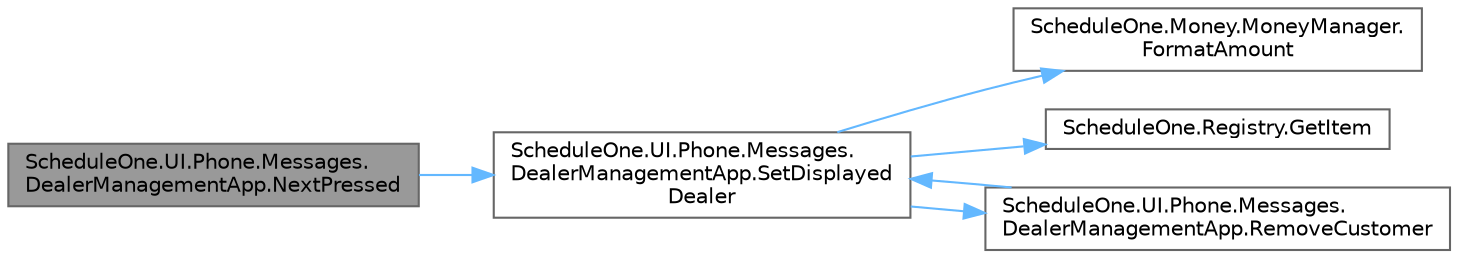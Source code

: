 digraph "ScheduleOne.UI.Phone.Messages.DealerManagementApp.NextPressed"
{
 // LATEX_PDF_SIZE
  bgcolor="transparent";
  edge [fontname=Helvetica,fontsize=10,labelfontname=Helvetica,labelfontsize=10];
  node [fontname=Helvetica,fontsize=10,shape=box,height=0.2,width=0.4];
  rankdir="LR";
  Node1 [id="Node000001",label="ScheduleOne.UI.Phone.Messages.\lDealerManagementApp.NextPressed",height=0.2,width=0.4,color="gray40", fillcolor="grey60", style="filled", fontcolor="black",tooltip=" "];
  Node1 -> Node2 [id="edge1_Node000001_Node000002",color="steelblue1",style="solid",tooltip=" "];
  Node2 [id="Node000002",label="ScheduleOne.UI.Phone.Messages.\lDealerManagementApp.SetDisplayed\lDealer",height=0.2,width=0.4,color="grey40", fillcolor="white", style="filled",URL="$class_schedule_one_1_1_u_i_1_1_phone_1_1_messages_1_1_dealer_management_app.html#a638ff40a8b273b5bae4ef08f926b2d5c",tooltip=" "];
  Node2 -> Node3 [id="edge2_Node000002_Node000003",color="steelblue1",style="solid",tooltip=" "];
  Node3 [id="Node000003",label="ScheduleOne.Money.MoneyManager.\lFormatAmount",height=0.2,width=0.4,color="grey40", fillcolor="white", style="filled",URL="$class_schedule_one_1_1_money_1_1_money_manager.html#a78b4073a7950bbf638996b8e16ac18e5",tooltip=" "];
  Node2 -> Node4 [id="edge3_Node000002_Node000004",color="steelblue1",style="solid",tooltip=" "];
  Node4 [id="Node000004",label="ScheduleOne.Registry.GetItem",height=0.2,width=0.4,color="grey40", fillcolor="white", style="filled",URL="$class_schedule_one_1_1_registry.html#ad08d598935d9438bdd2e1884e18de07c",tooltip=" "];
  Node2 -> Node5 [id="edge4_Node000002_Node000005",color="steelblue1",style="solid",tooltip=" "];
  Node5 [id="Node000005",label="ScheduleOne.UI.Phone.Messages.\lDealerManagementApp.RemoveCustomer",height=0.2,width=0.4,color="grey40", fillcolor="white", style="filled",URL="$class_schedule_one_1_1_u_i_1_1_phone_1_1_messages_1_1_dealer_management_app.html#a9ae2341a10319dc130e0eb471b67424d",tooltip=" "];
  Node5 -> Node2 [id="edge5_Node000005_Node000002",color="steelblue1",style="solid",tooltip=" "];
}
